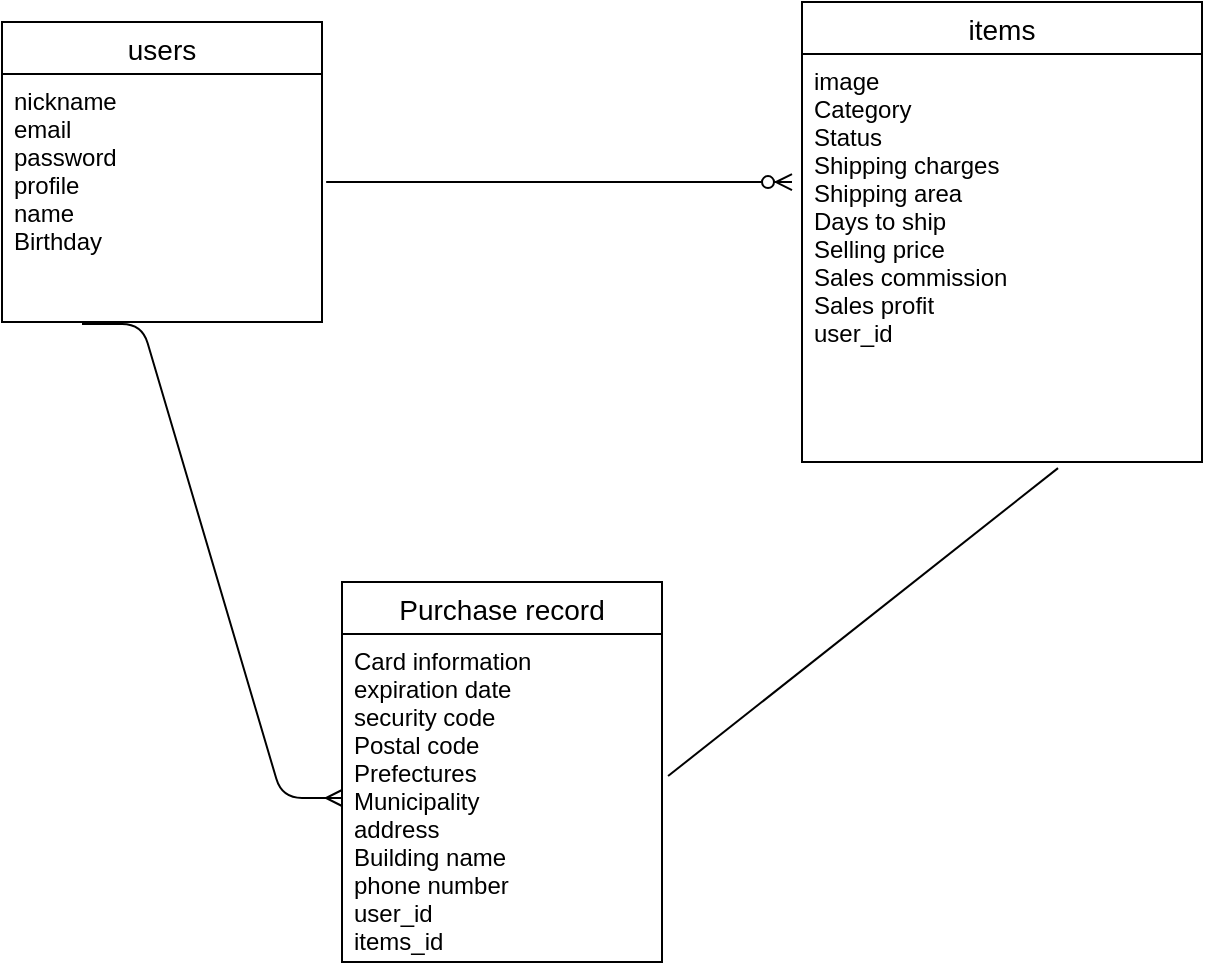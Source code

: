 <mxfile>
    <diagram id="0AnWljVLw6BW2Rec7_bh" name="ページ1">
        <mxGraphModel dx="729" dy="568" grid="1" gridSize="10" guides="1" tooltips="1" connect="1" arrows="1" fold="1" page="1" pageScale="1" pageWidth="850" pageHeight="1100" math="0" shadow="0">
            <root>
                <mxCell id="0"/>
                <mxCell id="1" parent="0"/>
                <mxCell id="2" value="users" style="swimlane;fontStyle=0;childLayout=stackLayout;horizontal=1;startSize=26;horizontalStack=0;resizeParent=1;resizeParentMax=0;resizeLast=0;collapsible=1;marginBottom=0;align=center;fontSize=14;" vertex="1" parent="1">
                    <mxGeometry x="40" y="80" width="160" height="150" as="geometry"/>
                </mxCell>
                <mxCell id="19" value="items" style="swimlane;fontStyle=0;childLayout=stackLayout;horizontal=1;startSize=26;horizontalStack=0;resizeParent=1;resizeParentMax=0;resizeLast=0;collapsible=1;marginBottom=0;align=center;fontSize=14;" vertex="1" parent="1">
                    <mxGeometry x="440" y="70" width="200" height="230" as="geometry"/>
                </mxCell>
                <mxCell id="21" value="image&#10;Category&#10;Status&#10;Shipping charges&#10;Shipping area&#10;Days to ship&#10;Selling price &#10;Sales commission&#10;Sales profit&#10;user_id" style="text;strokeColor=none;fillColor=none;spacingLeft=4;spacingRight=4;overflow=hidden;rotatable=0;points=[[0,0.5],[1,0.5]];portConstraint=eastwest;fontSize=12;" vertex="1" parent="19">
                    <mxGeometry y="26" width="200" height="204" as="geometry"/>
                </mxCell>
                <mxCell id="23" value=" Purchase record " style="swimlane;fontStyle=0;childLayout=stackLayout;horizontal=1;startSize=26;horizontalStack=0;resizeParent=1;resizeParentMax=0;resizeLast=0;collapsible=1;marginBottom=0;align=center;fontSize=14;" vertex="1" parent="1">
                    <mxGeometry x="210" y="360" width="160" height="190" as="geometry"/>
                </mxCell>
                <mxCell id="25" value="Card information&#10;expiration date&#10;security code&#10;Postal code&#10;Prefectures&#10;Municipality&#10;address&#10;Building name &#10;phone number&#10;user_id&#10;items_id&#10;" style="text;strokeColor=none;fillColor=none;spacingLeft=4;spacingRight=4;overflow=hidden;rotatable=0;points=[[0,0.5],[1,0.5]];portConstraint=eastwest;fontSize=12;" vertex="1" parent="23">
                    <mxGeometry y="26" width="160" height="164" as="geometry"/>
                </mxCell>
                <mxCell id="4" value="nickname&#10;email&#10;password&#10;profile&#10;name&#10;Birthday" style="text;strokeColor=none;fillColor=none;spacingLeft=4;spacingRight=4;overflow=hidden;rotatable=0;points=[[0,0.5],[1,0.5]];portConstraint=eastwest;fontSize=12;" vertex="1" parent="1">
                    <mxGeometry x="40" y="106" width="160" height="124" as="geometry"/>
                </mxCell>
                <mxCell id="33" value="" style="endArrow=none;html=1;rounded=0;entryX=1;entryY=0.5;entryDx=0;entryDy=0;" edge="1" parent="1" target="4">
                    <mxGeometry relative="1" as="geometry">
                        <mxPoint x="200" y="160" as="sourcePoint"/>
                        <mxPoint x="380" y="160" as="targetPoint"/>
                    </mxGeometry>
                </mxCell>
                <mxCell id="38" value="" style="edgeStyle=entityRelationEdgeStyle;fontSize=12;html=1;endArrow=ERzeroToMany;endFill=1;exitX=1.013;exitY=0.435;exitDx=0;exitDy=0;exitPerimeter=0;entryX=-0.025;entryY=0.314;entryDx=0;entryDy=0;entryPerimeter=0;" edge="1" parent="1" source="4" target="21">
                    <mxGeometry width="100" height="100" relative="1" as="geometry">
                        <mxPoint x="300" y="190" as="sourcePoint"/>
                        <mxPoint x="400" y="90" as="targetPoint"/>
                    </mxGeometry>
                </mxCell>
                <mxCell id="44" value="" style="edgeStyle=entityRelationEdgeStyle;fontSize=12;html=1;endArrow=ERmany;entryX=0;entryY=0.5;entryDx=0;entryDy=0;exitX=0.25;exitY=1.008;exitDx=0;exitDy=0;exitPerimeter=0;" edge="1" parent="1" source="4" target="25">
                    <mxGeometry width="100" height="100" relative="1" as="geometry">
                        <mxPoint x="60" y="440" as="sourcePoint"/>
                        <mxPoint x="160" y="340" as="targetPoint"/>
                    </mxGeometry>
                </mxCell>
                <mxCell id="45" value="" style="endArrow=none;html=1;rounded=0;entryX=0.64;entryY=1.015;entryDx=0;entryDy=0;entryPerimeter=0;exitX=1.019;exitY=0.433;exitDx=0;exitDy=0;exitPerimeter=0;" edge="1" parent="1" source="25" target="21">
                    <mxGeometry relative="1" as="geometry">
                        <mxPoint x="260" y="540" as="sourcePoint"/>
                        <mxPoint x="420" y="540" as="targetPoint"/>
                    </mxGeometry>
                </mxCell>
            </root>
        </mxGraphModel>
    </diagram>
</mxfile>